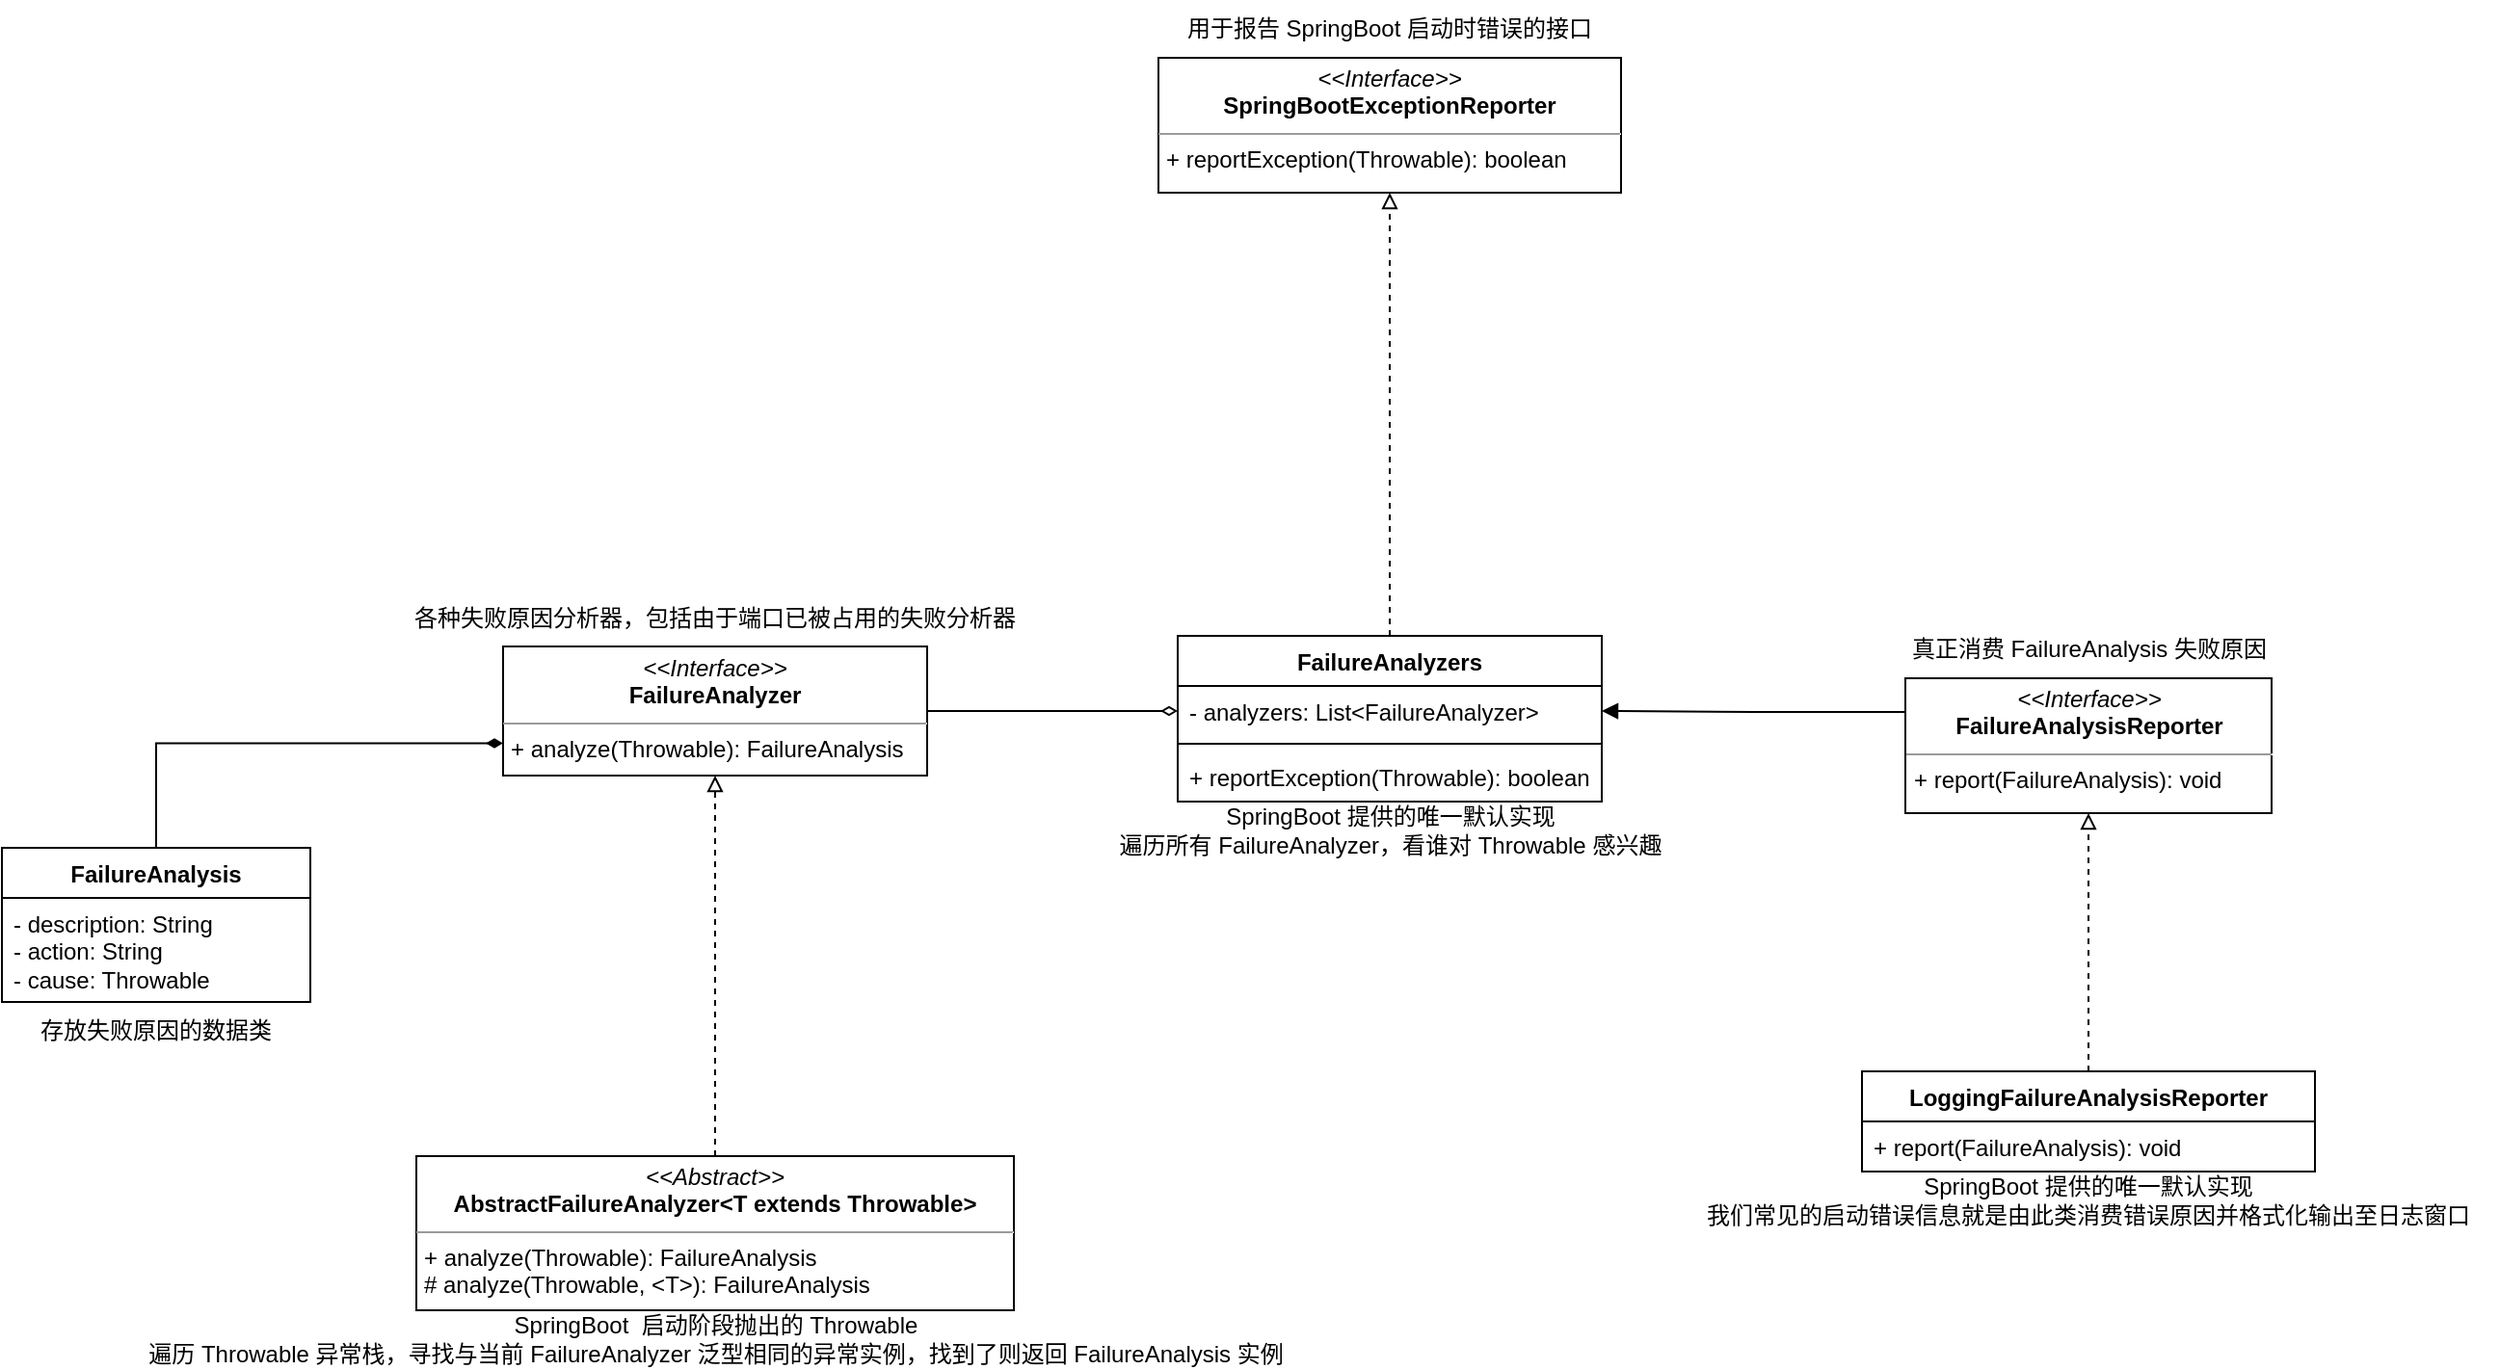 <mxfile version="22.1.21" type="device">
  <diagram name="第 1 页" id="6TIrJjVQ-_pBsXt9Gca_">
    <mxGraphModel dx="2901" dy="1196" grid="1" gridSize="10" guides="1" tooltips="1" connect="1" arrows="1" fold="1" page="1" pageScale="1" pageWidth="827" pageHeight="1169" math="0" shadow="0">
      <root>
        <mxCell id="0" />
        <mxCell id="1" parent="0" />
        <mxCell id="h_D-NyxPbKNbZKJ697ty-2" value="用于报告 SpringBoot 启动时错误的接口" style="text;html=1;strokeColor=none;fillColor=none;align=center;verticalAlign=middle;whiteSpace=wrap;rounded=0;" vertex="1" parent="1">
          <mxGeometry x="-35" y="160" width="230" height="30" as="geometry" />
        </mxCell>
        <mxCell id="h_D-NyxPbKNbZKJ697ty-5" value="SpringBoot 提供的唯一默认实现&lt;br&gt;遍历所有 FailureAnalyzer，看谁对 Throwable 感兴趣" style="text;html=1;strokeColor=none;fillColor=none;align=center;verticalAlign=middle;whiteSpace=wrap;rounded=0;" vertex="1" parent="1">
          <mxGeometry x="-112.5" y="576" width="385" height="30" as="geometry" />
        </mxCell>
        <mxCell id="h_D-NyxPbKNbZKJ697ty-13" style="edgeStyle=orthogonalEdgeStyle;rounded=0;orthogonalLoop=1;jettySize=auto;html=1;exitX=0.5;exitY=0;exitDx=0;exitDy=0;endArrow=block;endFill=0;dashed=1;" edge="1" parent="1" source="h_D-NyxPbKNbZKJ697ty-7" target="h_D-NyxPbKNbZKJ697ty-12">
          <mxGeometry relative="1" as="geometry" />
        </mxCell>
        <mxCell id="h_D-NyxPbKNbZKJ697ty-7" value="FailureAnalyzers" style="swimlane;fontStyle=1;align=center;verticalAlign=top;childLayout=stackLayout;horizontal=1;startSize=26;horizontalStack=0;resizeParent=1;resizeParentMax=0;resizeLast=0;collapsible=1;marginBottom=0;whiteSpace=wrap;html=1;" vertex="1" parent="1">
          <mxGeometry x="-30" y="490" width="220" height="86" as="geometry" />
        </mxCell>
        <mxCell id="h_D-NyxPbKNbZKJ697ty-8" value="- analyzers: List&amp;lt;FailureAnalyzer&amp;gt;" style="text;strokeColor=none;fillColor=none;align=left;verticalAlign=top;spacingLeft=4;spacingRight=4;overflow=hidden;rotatable=0;points=[[0,0.5],[1,0.5]];portConstraint=eastwest;whiteSpace=wrap;html=1;" vertex="1" parent="h_D-NyxPbKNbZKJ697ty-7">
          <mxGeometry y="26" width="220" height="26" as="geometry" />
        </mxCell>
        <mxCell id="h_D-NyxPbKNbZKJ697ty-9" value="" style="line;strokeWidth=1;fillColor=none;align=left;verticalAlign=middle;spacingTop=-1;spacingLeft=3;spacingRight=3;rotatable=0;labelPosition=right;points=[];portConstraint=eastwest;strokeColor=inherit;" vertex="1" parent="h_D-NyxPbKNbZKJ697ty-7">
          <mxGeometry y="52" width="220" height="8" as="geometry" />
        </mxCell>
        <mxCell id="h_D-NyxPbKNbZKJ697ty-10" value="+ reportException(Throwable): boolean" style="text;strokeColor=none;fillColor=none;align=left;verticalAlign=top;spacingLeft=4;spacingRight=4;overflow=hidden;rotatable=0;points=[[0,0.5],[1,0.5]];portConstraint=eastwest;whiteSpace=wrap;html=1;" vertex="1" parent="h_D-NyxPbKNbZKJ697ty-7">
          <mxGeometry y="60" width="220" height="26" as="geometry" />
        </mxCell>
        <mxCell id="h_D-NyxPbKNbZKJ697ty-12" value="&lt;p style=&quot;margin:0px;margin-top:4px;text-align:center;&quot;&gt;&lt;i&gt;&amp;lt;&amp;lt;Interface&amp;gt;&amp;gt;&lt;/i&gt;&lt;br&gt;&lt;b&gt;SpringBootExceptionReporter&lt;/b&gt;&lt;br&gt;&lt;/p&gt;&lt;hr size=&quot;1&quot;&gt;&lt;p style=&quot;margin:0px;margin-left:4px;&quot;&gt;+ reportException(Throwable): boolean&lt;br&gt;&lt;/p&gt;" style="verticalAlign=top;align=left;overflow=fill;fontSize=12;fontFamily=Helvetica;html=1;whiteSpace=wrap;" vertex="1" parent="1">
          <mxGeometry x="-40" y="190" width="240" height="70" as="geometry" />
        </mxCell>
        <mxCell id="h_D-NyxPbKNbZKJ697ty-15" style="edgeStyle=orthogonalEdgeStyle;rounded=0;orthogonalLoop=1;jettySize=auto;html=1;exitX=1;exitY=0.5;exitDx=0;exitDy=0;entryX=0;entryY=0.5;entryDx=0;entryDy=0;endArrow=diamondThin;endFill=0;" edge="1" parent="1" source="h_D-NyxPbKNbZKJ697ty-14" target="h_D-NyxPbKNbZKJ697ty-8">
          <mxGeometry relative="1" as="geometry" />
        </mxCell>
        <mxCell id="h_D-NyxPbKNbZKJ697ty-14" value="&lt;p style=&quot;margin:0px;margin-top:4px;text-align:center;&quot;&gt;&lt;i&gt;&amp;lt;&amp;lt;Interface&amp;gt;&amp;gt;&lt;/i&gt;&lt;br&gt;&lt;b&gt;FailureAnalyzer&lt;/b&gt;&lt;/p&gt;&lt;hr size=&quot;1&quot;&gt;&lt;p style=&quot;margin:0px;margin-left:4px;&quot;&gt;+ analyze(Throwable): FailureAnalysis&lt;/p&gt;" style="verticalAlign=top;align=left;overflow=fill;fontSize=12;fontFamily=Helvetica;html=1;whiteSpace=wrap;" vertex="1" parent="1">
          <mxGeometry x="-380" y="495.5" width="220" height="67" as="geometry" />
        </mxCell>
        <mxCell id="h_D-NyxPbKNbZKJ697ty-26" style="edgeStyle=orthogonalEdgeStyle;rounded=0;orthogonalLoop=1;jettySize=auto;html=1;exitX=0.5;exitY=0;exitDx=0;exitDy=0;entryX=0;entryY=0.75;entryDx=0;entryDy=0;endArrow=diamondThin;endFill=1;" edge="1" parent="1" source="h_D-NyxPbKNbZKJ697ty-20" target="h_D-NyxPbKNbZKJ697ty-14">
          <mxGeometry relative="1" as="geometry" />
        </mxCell>
        <mxCell id="h_D-NyxPbKNbZKJ697ty-20" value="FailureAnalysis" style="swimlane;fontStyle=1;align=center;verticalAlign=top;childLayout=stackLayout;horizontal=1;startSize=26;horizontalStack=0;resizeParent=1;resizeParentMax=0;resizeLast=0;collapsible=1;marginBottom=0;whiteSpace=wrap;html=1;" vertex="1" parent="1">
          <mxGeometry x="-640" y="600" width="160" height="80" as="geometry">
            <mxRectangle x="-700" y="210" width="100" height="30" as="alternateBounds" />
          </mxGeometry>
        </mxCell>
        <mxCell id="h_D-NyxPbKNbZKJ697ty-21" value="- description: String&lt;br&gt;- action: String&lt;br&gt;- cause: Throwable" style="text;strokeColor=none;fillColor=none;align=left;verticalAlign=top;spacingLeft=4;spacingRight=4;overflow=hidden;rotatable=0;points=[[0,0.5],[1,0.5]];portConstraint=eastwest;whiteSpace=wrap;html=1;" vertex="1" parent="h_D-NyxPbKNbZKJ697ty-20">
          <mxGeometry y="26" width="160" height="54" as="geometry" />
        </mxCell>
        <mxCell id="h_D-NyxPbKNbZKJ697ty-25" value="存放失败原因的数据类" style="text;html=1;strokeColor=none;fillColor=none;align=center;verticalAlign=middle;whiteSpace=wrap;rounded=0;" vertex="1" parent="1">
          <mxGeometry x="-630" y="680" width="140" height="30" as="geometry" />
        </mxCell>
        <mxCell id="h_D-NyxPbKNbZKJ697ty-27" value="各种失败原因分析器，包括由于端口已被占用的失败分析器" style="text;html=1;strokeColor=none;fillColor=none;align=center;verticalAlign=middle;whiteSpace=wrap;rounded=0;" vertex="1" parent="1">
          <mxGeometry x="-430" y="465.5" width="320" height="30" as="geometry" />
        </mxCell>
        <mxCell id="h_D-NyxPbKNbZKJ697ty-29" style="edgeStyle=orthogonalEdgeStyle;rounded=0;orthogonalLoop=1;jettySize=auto;html=1;exitX=0.5;exitY=0;exitDx=0;exitDy=0;dashed=1;endArrow=block;endFill=0;" edge="1" parent="1" source="h_D-NyxPbKNbZKJ697ty-28" target="h_D-NyxPbKNbZKJ697ty-14">
          <mxGeometry relative="1" as="geometry" />
        </mxCell>
        <mxCell id="h_D-NyxPbKNbZKJ697ty-28" value="&lt;p style=&quot;margin:0px;margin-top:4px;text-align:center;&quot;&gt;&lt;i&gt;&amp;lt;&amp;lt;Abstract&amp;gt;&amp;gt;&lt;/i&gt;&lt;br&gt;&lt;b&gt;AbstractFailureAnalyzer&amp;lt;T extends Throwable&amp;gt;&lt;/b&gt;&lt;/p&gt;&lt;hr size=&quot;1&quot;&gt;&lt;p style=&quot;margin:0px;margin-left:4px;&quot;&gt;+ analyze(Throwable): FailureAnalysis&lt;br&gt;# analyze(Throwable, &amp;lt;T&amp;gt;): FailureAnalysis&lt;/p&gt;" style="verticalAlign=top;align=left;overflow=fill;fontSize=12;fontFamily=Helvetica;html=1;whiteSpace=wrap;" vertex="1" parent="1">
          <mxGeometry x="-425" y="760" width="310" height="80" as="geometry" />
        </mxCell>
        <mxCell id="h_D-NyxPbKNbZKJ697ty-30" value="SpringBoot&amp;nbsp; 启动阶段抛出的 Throwable&lt;br&gt;遍历 Throwable 异常栈，寻找与当前 FailureAnalyzer 泛型相同的异常实例，找到了则返回 FailureAnalysis 实例" style="text;html=1;strokeColor=none;fillColor=none;align=center;verticalAlign=middle;whiteSpace=wrap;rounded=0;" vertex="1" parent="1">
          <mxGeometry x="-572.5" y="840" width="605" height="30" as="geometry" />
        </mxCell>
        <mxCell id="h_D-NyxPbKNbZKJ697ty-43" style="edgeStyle=orthogonalEdgeStyle;rounded=0;orthogonalLoop=1;jettySize=auto;html=1;exitX=0;exitY=0.25;exitDx=0;exitDy=0;endArrow=block;endFill=1;" edge="1" parent="1" source="h_D-NyxPbKNbZKJ697ty-31" target="h_D-NyxPbKNbZKJ697ty-8">
          <mxGeometry relative="1" as="geometry" />
        </mxCell>
        <mxCell id="h_D-NyxPbKNbZKJ697ty-31" value="&lt;p style=&quot;margin:0px;margin-top:4px;text-align:center;&quot;&gt;&lt;i&gt;&amp;lt;&amp;lt;Interface&amp;gt;&amp;gt;&lt;/i&gt;&lt;br&gt;&lt;b&gt;FailureAnalysisReporter&lt;/b&gt;&lt;/p&gt;&lt;hr size=&quot;1&quot;&gt;&lt;p style=&quot;margin:0px;margin-left:4px;&quot;&gt;+ report(FailureAnalysis): void&lt;br&gt;&lt;/p&gt;" style="verticalAlign=top;align=left;overflow=fill;fontSize=12;fontFamily=Helvetica;html=1;whiteSpace=wrap;" vertex="1" parent="1">
          <mxGeometry x="347.5" y="512" width="190" height="70" as="geometry" />
        </mxCell>
        <mxCell id="h_D-NyxPbKNbZKJ697ty-32" value="真正消费 FailureAnalysis 失败原因" style="text;html=1;strokeColor=none;fillColor=none;align=center;verticalAlign=middle;whiteSpace=wrap;rounded=0;" vertex="1" parent="1">
          <mxGeometry x="332.5" y="482" width="220" height="30" as="geometry" />
        </mxCell>
        <mxCell id="h_D-NyxPbKNbZKJ697ty-38" style="edgeStyle=orthogonalEdgeStyle;rounded=0;orthogonalLoop=1;jettySize=auto;html=1;exitX=0.5;exitY=0;exitDx=0;exitDy=0;dashed=1;endArrow=block;endFill=0;" edge="1" parent="1" source="h_D-NyxPbKNbZKJ697ty-34" target="h_D-NyxPbKNbZKJ697ty-31">
          <mxGeometry relative="1" as="geometry" />
        </mxCell>
        <mxCell id="h_D-NyxPbKNbZKJ697ty-34" value="LoggingFailureAnalysisReporter" style="swimlane;fontStyle=1;align=center;verticalAlign=top;childLayout=stackLayout;horizontal=1;startSize=26;horizontalStack=0;resizeParent=1;resizeParentMax=0;resizeLast=0;collapsible=1;marginBottom=0;whiteSpace=wrap;html=1;" vertex="1" parent="1">
          <mxGeometry x="325" y="716" width="235" height="52" as="geometry" />
        </mxCell>
        <mxCell id="h_D-NyxPbKNbZKJ697ty-37" value="+ report(FailureAnalysis): void" style="text;strokeColor=none;fillColor=none;align=left;verticalAlign=top;spacingLeft=4;spacingRight=4;overflow=hidden;rotatable=0;points=[[0,0.5],[1,0.5]];portConstraint=eastwest;whiteSpace=wrap;html=1;" vertex="1" parent="h_D-NyxPbKNbZKJ697ty-34">
          <mxGeometry y="26" width="235" height="26" as="geometry" />
        </mxCell>
        <mxCell id="h_D-NyxPbKNbZKJ697ty-39" value="SpringBoot 提供的唯一默认实现&lt;br&gt;我们常见的启动错误信息就是由此类消费错误原因并格式化输出至日志窗口" style="text;html=1;strokeColor=none;fillColor=none;align=center;verticalAlign=middle;whiteSpace=wrap;rounded=0;" vertex="1" parent="1">
          <mxGeometry x="230" y="768" width="425" height="30" as="geometry" />
        </mxCell>
      </root>
    </mxGraphModel>
  </diagram>
</mxfile>
